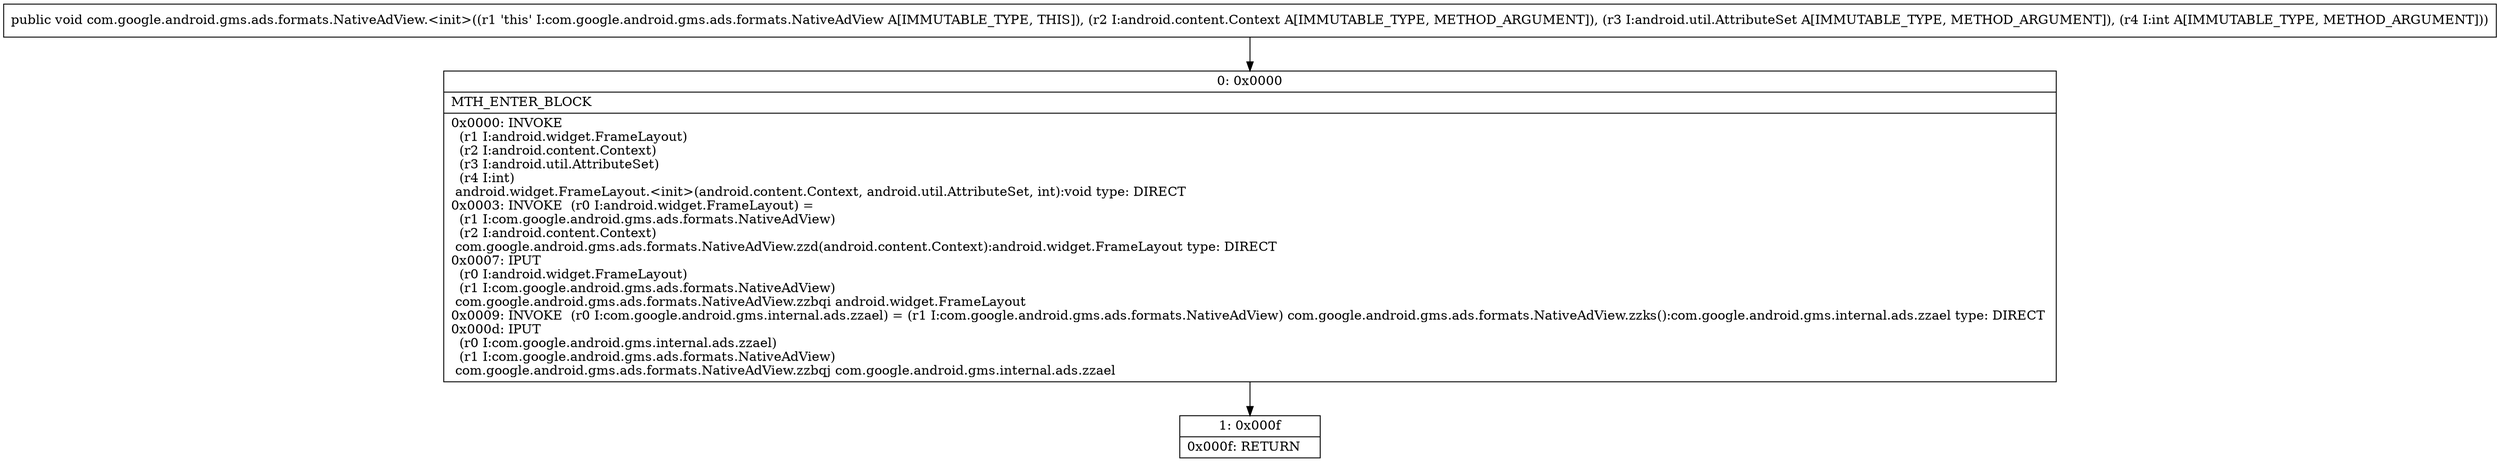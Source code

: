 digraph "CFG forcom.google.android.gms.ads.formats.NativeAdView.\<init\>(Landroid\/content\/Context;Landroid\/util\/AttributeSet;I)V" {
Node_0 [shape=record,label="{0\:\ 0x0000|MTH_ENTER_BLOCK\l|0x0000: INVOKE  \l  (r1 I:android.widget.FrameLayout)\l  (r2 I:android.content.Context)\l  (r3 I:android.util.AttributeSet)\l  (r4 I:int)\l android.widget.FrameLayout.\<init\>(android.content.Context, android.util.AttributeSet, int):void type: DIRECT \l0x0003: INVOKE  (r0 I:android.widget.FrameLayout) = \l  (r1 I:com.google.android.gms.ads.formats.NativeAdView)\l  (r2 I:android.content.Context)\l com.google.android.gms.ads.formats.NativeAdView.zzd(android.content.Context):android.widget.FrameLayout type: DIRECT \l0x0007: IPUT  \l  (r0 I:android.widget.FrameLayout)\l  (r1 I:com.google.android.gms.ads.formats.NativeAdView)\l com.google.android.gms.ads.formats.NativeAdView.zzbqi android.widget.FrameLayout \l0x0009: INVOKE  (r0 I:com.google.android.gms.internal.ads.zzael) = (r1 I:com.google.android.gms.ads.formats.NativeAdView) com.google.android.gms.ads.formats.NativeAdView.zzks():com.google.android.gms.internal.ads.zzael type: DIRECT \l0x000d: IPUT  \l  (r0 I:com.google.android.gms.internal.ads.zzael)\l  (r1 I:com.google.android.gms.ads.formats.NativeAdView)\l com.google.android.gms.ads.formats.NativeAdView.zzbqj com.google.android.gms.internal.ads.zzael \l}"];
Node_1 [shape=record,label="{1\:\ 0x000f|0x000f: RETURN   \l}"];
MethodNode[shape=record,label="{public void com.google.android.gms.ads.formats.NativeAdView.\<init\>((r1 'this' I:com.google.android.gms.ads.formats.NativeAdView A[IMMUTABLE_TYPE, THIS]), (r2 I:android.content.Context A[IMMUTABLE_TYPE, METHOD_ARGUMENT]), (r3 I:android.util.AttributeSet A[IMMUTABLE_TYPE, METHOD_ARGUMENT]), (r4 I:int A[IMMUTABLE_TYPE, METHOD_ARGUMENT])) }"];
MethodNode -> Node_0;
Node_0 -> Node_1;
}

